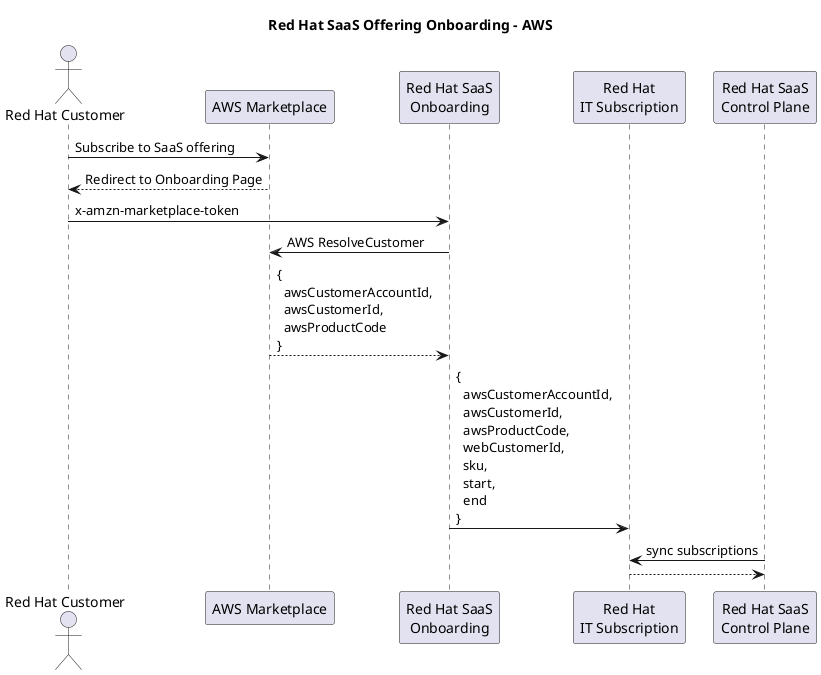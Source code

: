 @startuml

title "Red Hat SaaS Offering Onboarding - AWS"

actor "Red Hat Customer" as customer
participant "AWS Marketplace" as aws
participant "Red Hat SaaS\nOnboarding" as onboarding
participant "Red Hat\nIT Subscription" as rhit
participant "Red Hat SaaS\nControl Plane" as control_plane

customer -> aws: Subscribe to SaaS offering
return Redirect to Onboarding Page

customer -> onboarding:  x-amzn-marketplace-token
onboarding -> aws: AWS ResolveCustomer
return {\n\
  awsCustomerAccountId,\n\
  awsCustomerId,\n\
  awsProductCode\n\
}

onboarding -> rhit: {\n\
  awsCustomerAccountId,\n\
  awsCustomerId,\n\
  awsProductCode,\n\
  webCustomerId,\n\
  sku,\n\
  start,\n\
  end\n\
}

control_plane -> rhit: sync subscriptions
return

@enduml
